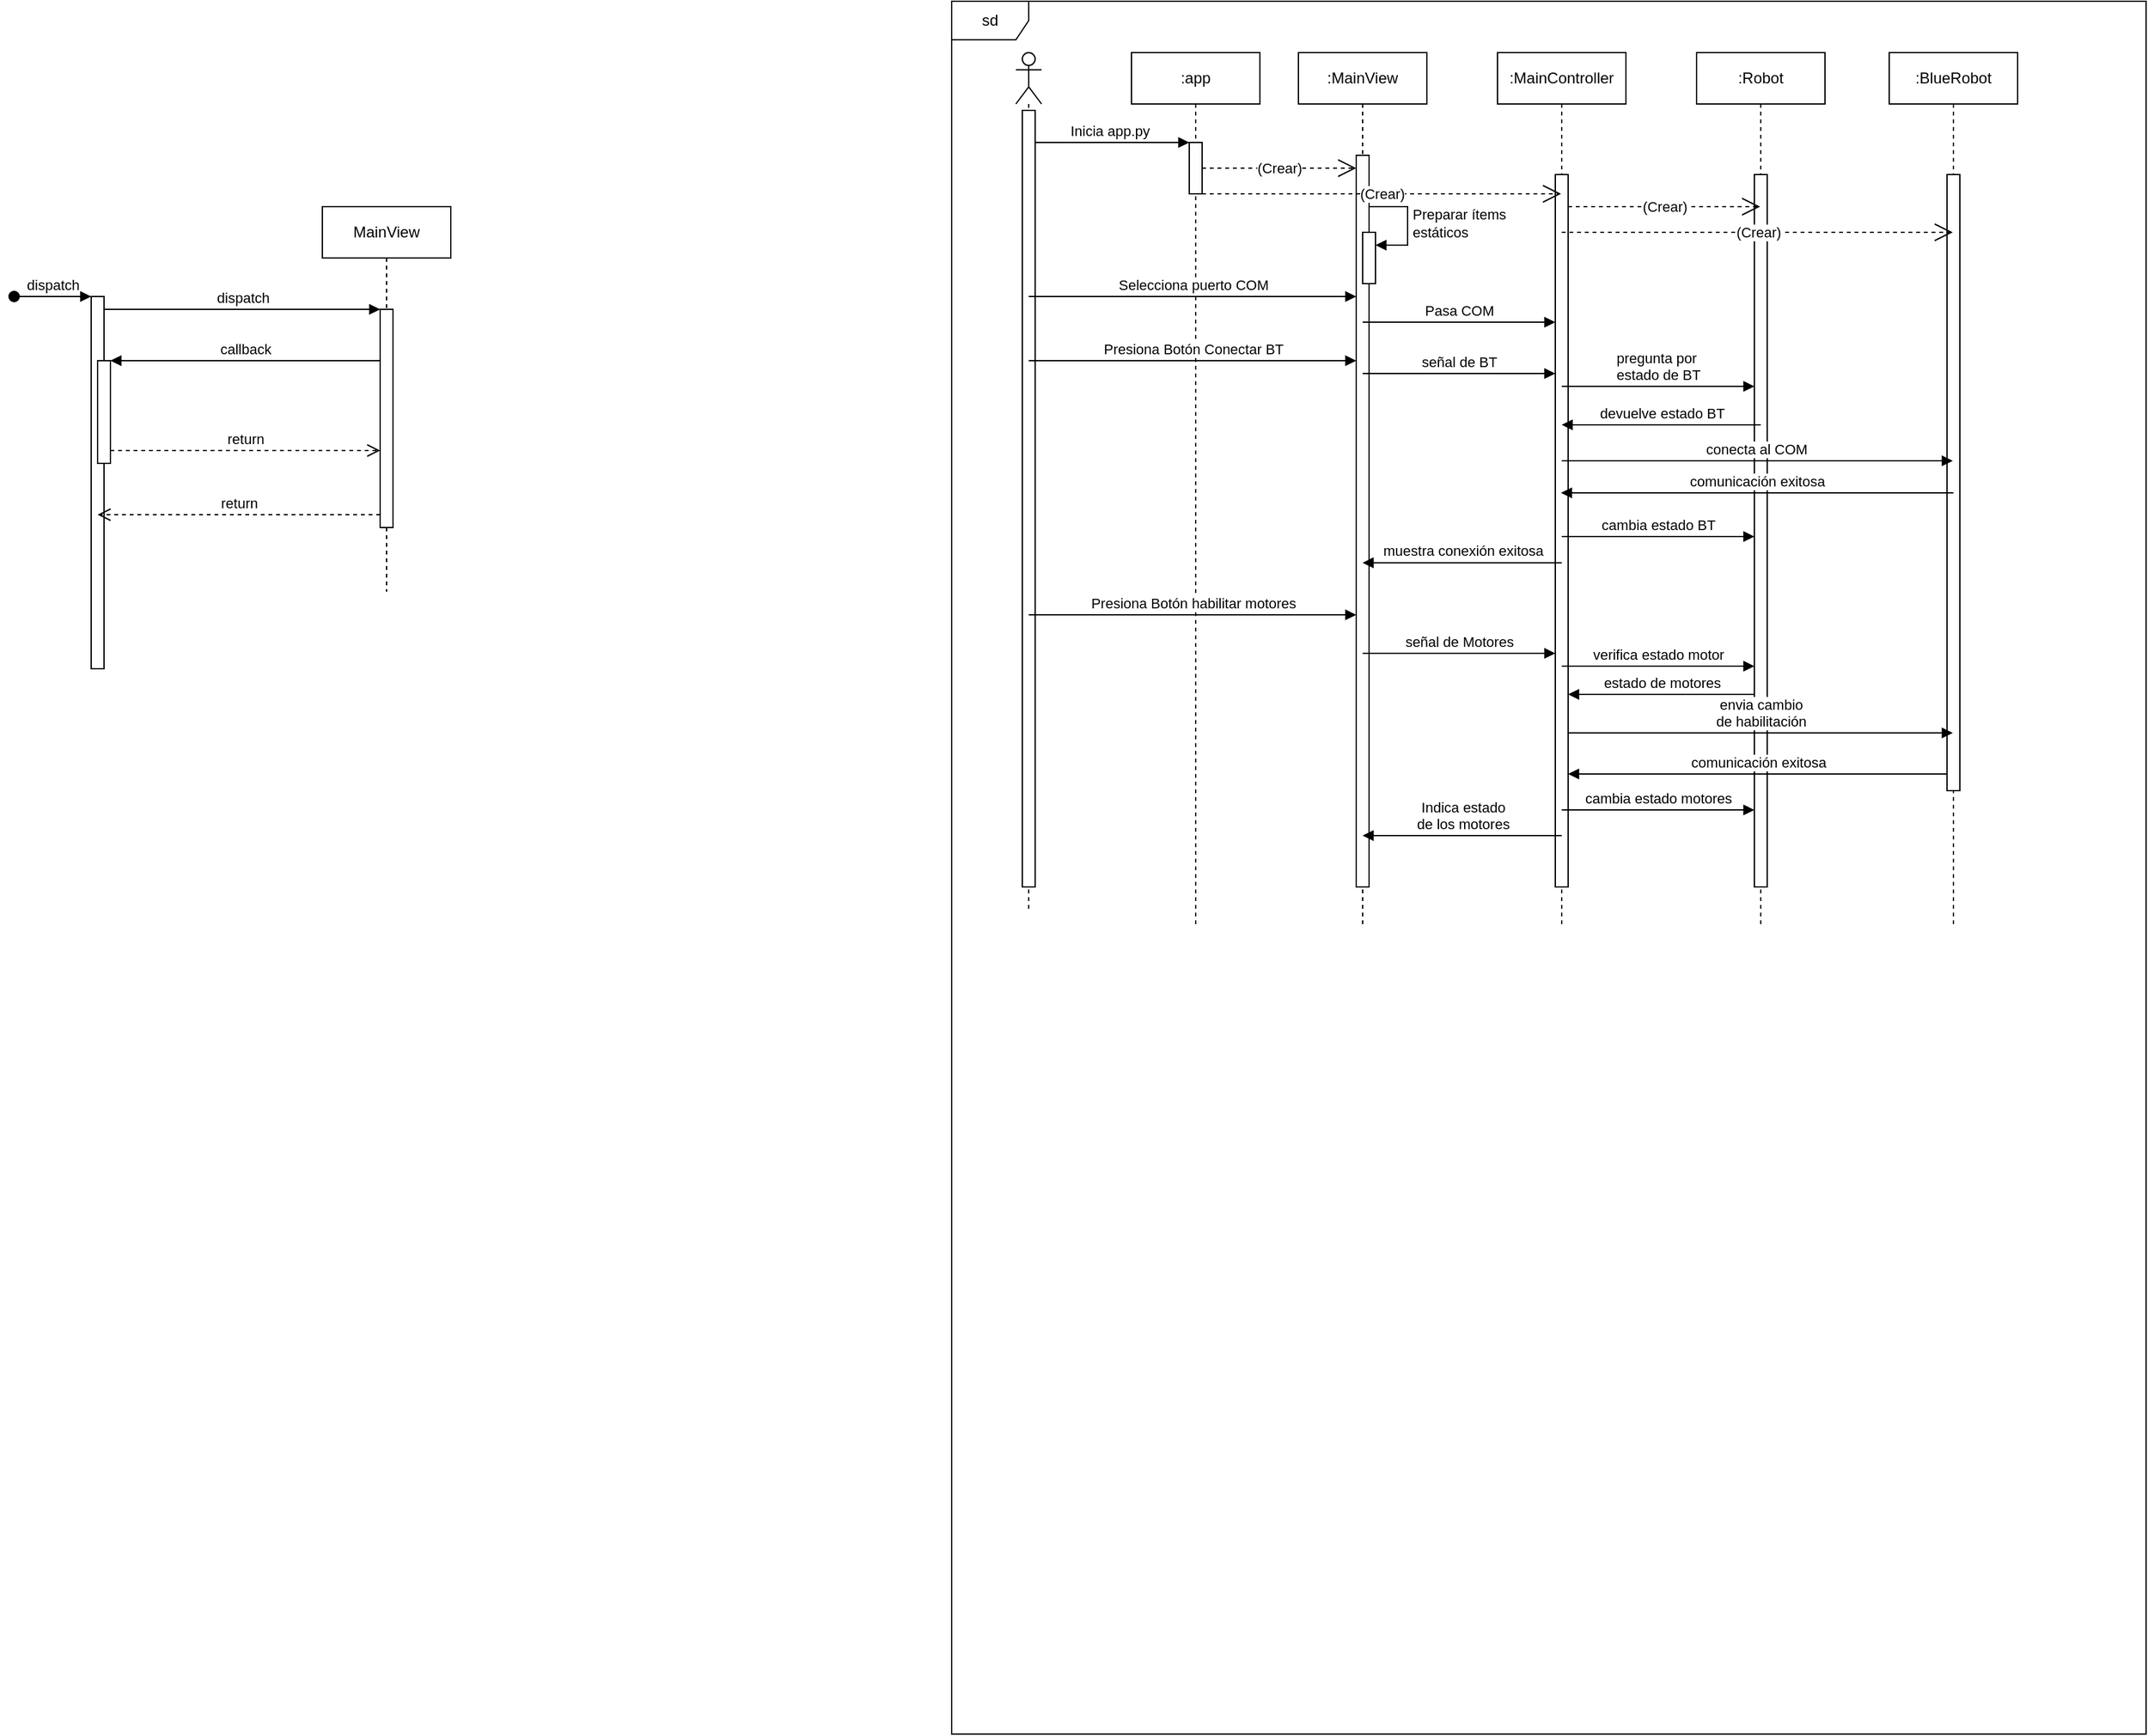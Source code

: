 <mxfile version="20.8.20" type="github">
  <diagram name="Page-1" id="2YBvvXClWsGukQMizWep">
    <mxGraphModel dx="1955" dy="519" grid="1" gridSize="10" guides="1" tooltips="1" connect="1" arrows="1" fold="1" page="1" pageScale="1" pageWidth="850" pageHeight="1100" math="0" shadow="0">
      <root>
        <mxCell id="0" />
        <mxCell id="1" parent="0" />
        <mxCell id="aM9ryv3xv72pqoxQDRHE-1" value=":app" style="shape=umlLifeline;perimeter=lifelinePerimeter;whiteSpace=wrap;html=1;container=0;dropTarget=0;collapsible=0;recursiveResize=0;outlineConnect=0;portConstraint=eastwest;newEdgeStyle={&quot;edgeStyle&quot;:&quot;elbowEdgeStyle&quot;,&quot;elbow&quot;:&quot;vertical&quot;,&quot;curved&quot;:0,&quot;rounded&quot;:0};" parent="1" vertex="1">
          <mxGeometry x="90" y="40" width="100" height="680" as="geometry" />
        </mxCell>
        <mxCell id="aU3QWAh0OYQurqM9vYfw-17" value="" style="html=1;points=[];perimeter=orthogonalPerimeter;outlineConnect=0;targetShapes=umlLifeline;portConstraint=eastwest;newEdgeStyle={&quot;edgeStyle&quot;:&quot;elbowEdgeStyle&quot;,&quot;elbow&quot;:&quot;vertical&quot;,&quot;curved&quot;:0,&quot;rounded&quot;:0};" vertex="1" parent="aM9ryv3xv72pqoxQDRHE-1">
          <mxGeometry x="45" y="70" width="10" height="40" as="geometry" />
        </mxCell>
        <mxCell id="aM9ryv3xv72pqoxQDRHE-5" value=":MainView" style="shape=umlLifeline;perimeter=lifelinePerimeter;whiteSpace=wrap;html=1;container=0;dropTarget=0;collapsible=0;recursiveResize=0;outlineConnect=0;portConstraint=eastwest;newEdgeStyle={&quot;edgeStyle&quot;:&quot;elbowEdgeStyle&quot;,&quot;elbow&quot;:&quot;vertical&quot;,&quot;curved&quot;:0,&quot;rounded&quot;:0};" parent="1" vertex="1">
          <mxGeometry x="220" y="40" width="100" height="680" as="geometry" />
        </mxCell>
        <mxCell id="aM9ryv3xv72pqoxQDRHE-6" value="" style="html=1;points=[];perimeter=orthogonalPerimeter;outlineConnect=0;targetShapes=umlLifeline;portConstraint=eastwest;newEdgeStyle={&quot;edgeStyle&quot;:&quot;elbowEdgeStyle&quot;,&quot;elbow&quot;:&quot;vertical&quot;,&quot;curved&quot;:0,&quot;rounded&quot;:0};" parent="aM9ryv3xv72pqoxQDRHE-5" vertex="1">
          <mxGeometry x="45" y="80" width="10" height="570" as="geometry" />
        </mxCell>
        <mxCell id="aU3QWAh0OYQurqM9vYfw-32" value="" style="html=1;points=[];perimeter=orthogonalPerimeter;outlineConnect=0;targetShapes=umlLifeline;portConstraint=eastwest;newEdgeStyle={&quot;edgeStyle&quot;:&quot;elbowEdgeStyle&quot;,&quot;elbow&quot;:&quot;vertical&quot;,&quot;curved&quot;:0,&quot;rounded&quot;:0};" vertex="1" parent="aM9ryv3xv72pqoxQDRHE-5">
          <mxGeometry x="50" y="140" width="10" height="40" as="geometry" />
        </mxCell>
        <mxCell id="aU3QWAh0OYQurqM9vYfw-33" value="Preparar ítems&lt;br&gt;estáticos" style="html=1;align=left;spacingLeft=2;endArrow=block;rounded=0;edgeStyle=orthogonalEdgeStyle;curved=0;rounded=0;" edge="1" target="aU3QWAh0OYQurqM9vYfw-32" parent="aM9ryv3xv72pqoxQDRHE-5">
          <mxGeometry relative="1" as="geometry">
            <mxPoint x="55" y="120" as="sourcePoint" />
            <Array as="points">
              <mxPoint x="85" y="150" />
            </Array>
          </mxGeometry>
        </mxCell>
        <mxCell id="aU3QWAh0OYQurqM9vYfw-1" value="" style="html=1;points=[];perimeter=orthogonalPerimeter;outlineConnect=0;targetShapes=umlLifeline;portConstraint=eastwest;newEdgeStyle={&quot;edgeStyle&quot;:&quot;elbowEdgeStyle&quot;,&quot;elbow&quot;:&quot;vertical&quot;,&quot;curved&quot;:0,&quot;rounded&quot;:0};" vertex="1" parent="1">
          <mxGeometry x="-720" y="230" width="10" height="290" as="geometry" />
        </mxCell>
        <mxCell id="aU3QWAh0OYQurqM9vYfw-2" value="dispatch" style="html=1;verticalAlign=bottom;startArrow=oval;endArrow=block;startSize=8;edgeStyle=elbowEdgeStyle;elbow=vertical;curved=0;rounded=0;" edge="1" parent="1" target="aU3QWAh0OYQurqM9vYfw-1">
          <mxGeometry relative="1" as="geometry">
            <mxPoint x="-780" y="230" as="sourcePoint" />
          </mxGeometry>
        </mxCell>
        <mxCell id="aU3QWAh0OYQurqM9vYfw-3" value="" style="html=1;points=[];perimeter=orthogonalPerimeter;outlineConnect=0;targetShapes=umlLifeline;portConstraint=eastwest;newEdgeStyle={&quot;edgeStyle&quot;:&quot;elbowEdgeStyle&quot;,&quot;elbow&quot;:&quot;vertical&quot;,&quot;curved&quot;:0,&quot;rounded&quot;:0};" vertex="1" parent="1">
          <mxGeometry x="-715" y="280" width="10" height="80" as="geometry" />
        </mxCell>
        <mxCell id="aU3QWAh0OYQurqM9vYfw-4" value="MainView" style="shape=umlLifeline;perimeter=lifelinePerimeter;whiteSpace=wrap;html=1;container=0;dropTarget=0;collapsible=0;recursiveResize=0;outlineConnect=0;portConstraint=eastwest;newEdgeStyle={&quot;edgeStyle&quot;:&quot;elbowEdgeStyle&quot;,&quot;elbow&quot;:&quot;vertical&quot;,&quot;curved&quot;:0,&quot;rounded&quot;:0};" vertex="1" parent="1">
          <mxGeometry x="-540" y="160" width="100" height="300" as="geometry" />
        </mxCell>
        <mxCell id="aU3QWAh0OYQurqM9vYfw-5" value="" style="html=1;points=[];perimeter=orthogonalPerimeter;outlineConnect=0;targetShapes=umlLifeline;portConstraint=eastwest;newEdgeStyle={&quot;edgeStyle&quot;:&quot;elbowEdgeStyle&quot;,&quot;elbow&quot;:&quot;vertical&quot;,&quot;curved&quot;:0,&quot;rounded&quot;:0};" vertex="1" parent="aU3QWAh0OYQurqM9vYfw-4">
          <mxGeometry x="45" y="80" width="10" height="170" as="geometry" />
        </mxCell>
        <mxCell id="aU3QWAh0OYQurqM9vYfw-6" value="dispatch" style="html=1;verticalAlign=bottom;endArrow=block;edgeStyle=elbowEdgeStyle;elbow=vertical;curved=0;rounded=0;" edge="1" parent="1" source="aU3QWAh0OYQurqM9vYfw-1" target="aU3QWAh0OYQurqM9vYfw-5">
          <mxGeometry relative="1" as="geometry">
            <mxPoint x="-565" y="250" as="sourcePoint" />
            <Array as="points">
              <mxPoint x="-580" y="240" />
            </Array>
          </mxGeometry>
        </mxCell>
        <mxCell id="aU3QWAh0OYQurqM9vYfw-7" value="return" style="html=1;verticalAlign=bottom;endArrow=open;dashed=1;endSize=8;edgeStyle=elbowEdgeStyle;elbow=vertical;curved=0;rounded=0;" edge="1" parent="1" source="aU3QWAh0OYQurqM9vYfw-5">
          <mxGeometry relative="1" as="geometry">
            <mxPoint x="-715" y="400" as="targetPoint" />
            <Array as="points">
              <mxPoint x="-570" y="400" />
            </Array>
          </mxGeometry>
        </mxCell>
        <mxCell id="aU3QWAh0OYQurqM9vYfw-8" value="callback" style="html=1;verticalAlign=bottom;endArrow=block;edgeStyle=elbowEdgeStyle;elbow=vertical;curved=0;rounded=0;" edge="1" parent="1" source="aU3QWAh0OYQurqM9vYfw-5" target="aU3QWAh0OYQurqM9vYfw-3">
          <mxGeometry relative="1" as="geometry">
            <mxPoint x="-585" y="280" as="sourcePoint" />
            <Array as="points">
              <mxPoint x="-570" y="280" />
            </Array>
          </mxGeometry>
        </mxCell>
        <mxCell id="aU3QWAh0OYQurqM9vYfw-9" value="return" style="html=1;verticalAlign=bottom;endArrow=open;dashed=1;endSize=8;edgeStyle=elbowEdgeStyle;elbow=vertical;curved=0;rounded=0;" edge="1" parent="1" source="aU3QWAh0OYQurqM9vYfw-3" target="aU3QWAh0OYQurqM9vYfw-5">
          <mxGeometry relative="1" as="geometry">
            <mxPoint x="-585" y="355" as="targetPoint" />
            <Array as="points">
              <mxPoint x="-580" y="350" />
            </Array>
          </mxGeometry>
        </mxCell>
        <mxCell id="aU3QWAh0OYQurqM9vYfw-18" value="Inicia app.py" style="html=1;verticalAlign=bottom;startArrow=oval;endArrow=block;startSize=8;edgeStyle=elbowEdgeStyle;elbow=vertical;curved=0;rounded=0;" edge="1" target="aU3QWAh0OYQurqM9vYfw-17" parent="1">
          <mxGeometry relative="1" as="geometry">
            <mxPoint x="10" y="110" as="sourcePoint" />
          </mxGeometry>
        </mxCell>
        <mxCell id="aU3QWAh0OYQurqM9vYfw-19" value="" style="shape=umlLifeline;perimeter=lifelinePerimeter;whiteSpace=wrap;html=1;container=0;dropTarget=0;collapsible=0;recursiveResize=0;outlineConnect=0;portConstraint=eastwest;newEdgeStyle={&quot;edgeStyle&quot;:&quot;elbowEdgeStyle&quot;,&quot;elbow&quot;:&quot;vertical&quot;,&quot;curved&quot;:0,&quot;rounded&quot;:0};participant=umlActor;" vertex="1" parent="1">
          <mxGeometry y="40" width="20" height="670" as="geometry" />
        </mxCell>
        <mxCell id="aU3QWAh0OYQurqM9vYfw-29" value="" style="html=1;points=[];perimeter=orthogonalPerimeter;outlineConnect=0;targetShapes=umlLifeline;portConstraint=eastwest;newEdgeStyle={&quot;edgeStyle&quot;:&quot;elbowEdgeStyle&quot;,&quot;elbow&quot;:&quot;vertical&quot;,&quot;curved&quot;:0,&quot;rounded&quot;:0};" vertex="1" parent="aU3QWAh0OYQurqM9vYfw-19">
          <mxGeometry x="5" y="45" width="10" height="605" as="geometry" />
        </mxCell>
        <mxCell id="aU3QWAh0OYQurqM9vYfw-22" value="(Crear)" style="endArrow=open;endSize=12;dashed=1;html=1;rounded=0;" edge="1" parent="1" source="aU3QWAh0OYQurqM9vYfw-17" target="aM9ryv3xv72pqoxQDRHE-6">
          <mxGeometry width="160" relative="1" as="geometry">
            <mxPoint x="140" y="190" as="sourcePoint" />
            <mxPoint x="270" y="130" as="targetPoint" />
            <Array as="points">
              <mxPoint x="240" y="130" />
            </Array>
          </mxGeometry>
        </mxCell>
        <mxCell id="aU3QWAh0OYQurqM9vYfw-26" value="sd" style="shape=umlFrame;whiteSpace=wrap;html=1;pointerEvents=0;" vertex="1" parent="1">
          <mxGeometry x="-50" width="930" height="1350" as="geometry" />
        </mxCell>
        <mxCell id="aU3QWAh0OYQurqM9vYfw-28" value=":MainController" style="shape=umlLifeline;perimeter=lifelinePerimeter;whiteSpace=wrap;html=1;container=0;dropTarget=0;collapsible=0;recursiveResize=0;outlineConnect=0;portConstraint=eastwest;newEdgeStyle={&quot;edgeStyle&quot;:&quot;elbowEdgeStyle&quot;,&quot;elbow&quot;:&quot;vertical&quot;,&quot;curved&quot;:0,&quot;rounded&quot;:0};" vertex="1" parent="1">
          <mxGeometry x="375" y="40" width="100" height="680" as="geometry" />
        </mxCell>
        <mxCell id="aU3QWAh0OYQurqM9vYfw-35" value="" style="html=1;points=[];perimeter=orthogonalPerimeter;outlineConnect=0;targetShapes=umlLifeline;portConstraint=eastwest;newEdgeStyle={&quot;edgeStyle&quot;:&quot;elbowEdgeStyle&quot;,&quot;elbow&quot;:&quot;vertical&quot;,&quot;curved&quot;:0,&quot;rounded&quot;:0};" vertex="1" parent="aU3QWAh0OYQurqM9vYfw-28">
          <mxGeometry x="45" y="95" width="10" height="555" as="geometry" />
        </mxCell>
        <mxCell id="aU3QWAh0OYQurqM9vYfw-30" value="(Crear)" style="endArrow=open;endSize=12;dashed=1;html=1;rounded=0;" edge="1" parent="1" source="aU3QWAh0OYQurqM9vYfw-17" target="aU3QWAh0OYQurqM9vYfw-28">
          <mxGeometry width="160" relative="1" as="geometry">
            <mxPoint x="110" y="200" as="sourcePoint" />
            <mxPoint x="325" y="200" as="targetPoint" />
            <Array as="points">
              <mxPoint x="390" y="150" />
            </Array>
          </mxGeometry>
        </mxCell>
        <mxCell id="aU3QWAh0OYQurqM9vYfw-36" value="Selecciona puerto COM" style="html=1;verticalAlign=bottom;endArrow=block;edgeStyle=elbowEdgeStyle;elbow=vertical;curved=0;rounded=0;" edge="1" parent="1" target="aM9ryv3xv72pqoxQDRHE-6">
          <mxGeometry width="80" relative="1" as="geometry">
            <mxPoint x="10" y="230" as="sourcePoint" />
            <mxPoint x="90" y="250" as="targetPoint" />
            <Array as="points">
              <mxPoint x="230" y="230" />
            </Array>
          </mxGeometry>
        </mxCell>
        <mxCell id="aU3QWAh0OYQurqM9vYfw-37" value="Pasa COM" style="html=1;verticalAlign=bottom;endArrow=block;edgeStyle=elbowEdgeStyle;elbow=vertical;curved=0;rounded=0;" edge="1" parent="1" target="aU3QWAh0OYQurqM9vYfw-35">
          <mxGeometry width="80" relative="1" as="geometry">
            <mxPoint x="270" y="250" as="sourcePoint" />
            <mxPoint x="525" y="250" as="targetPoint" />
            <Array as="points">
              <mxPoint x="340" y="250" />
            </Array>
          </mxGeometry>
        </mxCell>
        <mxCell id="aU3QWAh0OYQurqM9vYfw-38" value="Presiona Botón Conectar BT" style="html=1;verticalAlign=bottom;endArrow=block;edgeStyle=elbowEdgeStyle;elbow=vertical;curved=0;rounded=0;" edge="1" parent="1">
          <mxGeometry width="80" relative="1" as="geometry">
            <mxPoint x="10" y="280" as="sourcePoint" />
            <mxPoint x="265" y="280" as="targetPoint" />
            <Array as="points">
              <mxPoint x="230" y="280" />
            </Array>
          </mxGeometry>
        </mxCell>
        <mxCell id="aU3QWAh0OYQurqM9vYfw-39" value=":Robot" style="shape=umlLifeline;perimeter=lifelinePerimeter;whiteSpace=wrap;html=1;container=0;dropTarget=0;collapsible=0;recursiveResize=0;outlineConnect=0;portConstraint=eastwest;newEdgeStyle={&quot;edgeStyle&quot;:&quot;elbowEdgeStyle&quot;,&quot;elbow&quot;:&quot;vertical&quot;,&quot;curved&quot;:0,&quot;rounded&quot;:0};" vertex="1" parent="1">
          <mxGeometry x="530" y="40" width="100" height="680" as="geometry" />
        </mxCell>
        <mxCell id="aU3QWAh0OYQurqM9vYfw-40" value="" style="html=1;points=[];perimeter=orthogonalPerimeter;outlineConnect=0;targetShapes=umlLifeline;portConstraint=eastwest;newEdgeStyle={&quot;edgeStyle&quot;:&quot;elbowEdgeStyle&quot;,&quot;elbow&quot;:&quot;vertical&quot;,&quot;curved&quot;:0,&quot;rounded&quot;:0};" vertex="1" parent="aU3QWAh0OYQurqM9vYfw-39">
          <mxGeometry x="45" y="95" width="10" height="555" as="geometry" />
        </mxCell>
        <mxCell id="aU3QWAh0OYQurqM9vYfw-41" value="(Crear)" style="endArrow=open;endSize=12;dashed=1;html=1;rounded=0;" edge="1" parent="1" source="aU3QWAh0OYQurqM9vYfw-35" target="aU3QWAh0OYQurqM9vYfw-39">
          <mxGeometry x="-0.0" width="160" relative="1" as="geometry">
            <mxPoint x="430" y="170" as="sourcePoint" />
            <mxPoint x="435" y="160" as="targetPoint" />
            <Array as="points">
              <mxPoint x="500" y="160" />
            </Array>
            <mxPoint as="offset" />
          </mxGeometry>
        </mxCell>
        <mxCell id="aU3QWAh0OYQurqM9vYfw-42" value=":BlueRobot" style="shape=umlLifeline;perimeter=lifelinePerimeter;whiteSpace=wrap;html=1;container=0;dropTarget=0;collapsible=0;recursiveResize=0;outlineConnect=0;portConstraint=eastwest;newEdgeStyle={&quot;edgeStyle&quot;:&quot;elbowEdgeStyle&quot;,&quot;elbow&quot;:&quot;vertical&quot;,&quot;curved&quot;:0,&quot;rounded&quot;:0};" vertex="1" parent="1">
          <mxGeometry x="680" y="40" width="100" height="680" as="geometry" />
        </mxCell>
        <mxCell id="aU3QWAh0OYQurqM9vYfw-43" value="" style="html=1;points=[];perimeter=orthogonalPerimeter;outlineConnect=0;targetShapes=umlLifeline;portConstraint=eastwest;newEdgeStyle={&quot;edgeStyle&quot;:&quot;elbowEdgeStyle&quot;,&quot;elbow&quot;:&quot;vertical&quot;,&quot;curved&quot;:0,&quot;rounded&quot;:0};" vertex="1" parent="aU3QWAh0OYQurqM9vYfw-42">
          <mxGeometry x="45" y="95" width="10" height="480" as="geometry" />
        </mxCell>
        <mxCell id="aU3QWAh0OYQurqM9vYfw-44" value="señal de BT" style="html=1;verticalAlign=bottom;endArrow=block;edgeStyle=elbowEdgeStyle;elbow=vertical;curved=0;rounded=0;" edge="1" parent="1" target="aU3QWAh0OYQurqM9vYfw-35">
          <mxGeometry width="80" relative="1" as="geometry">
            <mxPoint x="270" y="290" as="sourcePoint" />
            <mxPoint x="525" y="300" as="targetPoint" />
            <Array as="points">
              <mxPoint x="330" y="290" />
            </Array>
          </mxGeometry>
        </mxCell>
        <mxCell id="aU3QWAh0OYQurqM9vYfw-45" value="conecta al COM&amp;nbsp;" style="html=1;verticalAlign=bottom;endArrow=block;edgeStyle=elbowEdgeStyle;elbow=vertical;curved=0;rounded=0;" edge="1" parent="1">
          <mxGeometry width="80" relative="1" as="geometry">
            <mxPoint x="425" y="358" as="sourcePoint" />
            <mxPoint x="729.5" y="358" as="targetPoint" />
            <Array as="points">
              <mxPoint x="485" y="358" />
            </Array>
          </mxGeometry>
        </mxCell>
        <mxCell id="aU3QWAh0OYQurqM9vYfw-46" value="comunicación exitosa" style="html=1;verticalAlign=bottom;endArrow=block;edgeStyle=elbowEdgeStyle;elbow=vertical;curved=0;rounded=0;" edge="1" parent="1">
          <mxGeometry width="80" relative="1" as="geometry">
            <mxPoint x="730" y="383" as="sourcePoint" />
            <mxPoint x="424.447" y="383" as="targetPoint" />
            <Array as="points">
              <mxPoint x="680" y="383" />
            </Array>
          </mxGeometry>
        </mxCell>
        <mxCell id="aU3QWAh0OYQurqM9vYfw-48" value="muestra conexión exitosa" style="html=1;verticalAlign=bottom;endArrow=block;edgeStyle=elbowEdgeStyle;elbow=vertical;curved=0;rounded=0;" edge="1" parent="1">
          <mxGeometry width="80" relative="1" as="geometry">
            <mxPoint x="425" y="437.47" as="sourcePoint" />
            <mxPoint x="270" y="437.47" as="targetPoint" />
            <Array as="points">
              <mxPoint x="375" y="437.47" />
            </Array>
          </mxGeometry>
        </mxCell>
        <mxCell id="aU3QWAh0OYQurqM9vYfw-49" value="Presiona Botón habilitar motores" style="html=1;verticalAlign=bottom;endArrow=block;edgeStyle=elbowEdgeStyle;elbow=vertical;curved=0;rounded=0;" edge="1" parent="1">
          <mxGeometry width="80" relative="1" as="geometry">
            <mxPoint x="10" y="478" as="sourcePoint" />
            <mxPoint x="265" y="478" as="targetPoint" />
            <Array as="points">
              <mxPoint x="230" y="478" />
            </Array>
          </mxGeometry>
        </mxCell>
        <mxCell id="aU3QWAh0OYQurqM9vYfw-50" value="señal de Motores" style="html=1;verticalAlign=bottom;endArrow=block;edgeStyle=elbowEdgeStyle;elbow=vertical;curved=0;rounded=0;" edge="1" parent="1">
          <mxGeometry width="80" relative="1" as="geometry">
            <mxPoint x="270" y="508" as="sourcePoint" />
            <mxPoint x="420" y="508" as="targetPoint" />
            <Array as="points">
              <mxPoint x="330" y="508" />
            </Array>
          </mxGeometry>
        </mxCell>
        <mxCell id="aU3QWAh0OYQurqM9vYfw-51" value="verifica estado motor" style="html=1;verticalAlign=bottom;endArrow=block;edgeStyle=elbowEdgeStyle;elbow=vertical;curved=0;rounded=0;" edge="1" parent="1">
          <mxGeometry width="80" relative="1" as="geometry">
            <mxPoint x="425" y="518" as="sourcePoint" />
            <mxPoint x="575" y="518" as="targetPoint" />
            <Array as="points">
              <mxPoint x="485" y="518" />
            </Array>
          </mxGeometry>
        </mxCell>
        <mxCell id="aU3QWAh0OYQurqM9vYfw-54" value="comunicación exitosa" style="html=1;verticalAlign=bottom;endArrow=block;edgeStyle=elbowEdgeStyle;elbow=vertical;curved=0;rounded=0;" edge="1" parent="1" target="aU3QWAh0OYQurqM9vYfw-35">
          <mxGeometry width="80" relative="1" as="geometry">
            <mxPoint x="725" y="602" as="sourcePoint" />
            <mxPoint x="580" y="602" as="targetPoint" />
            <Array as="points">
              <mxPoint x="675" y="602" />
            </Array>
          </mxGeometry>
        </mxCell>
        <mxCell id="aU3QWAh0OYQurqM9vYfw-58" value="estado de motores" style="html=1;verticalAlign=bottom;endArrow=block;edgeStyle=elbowEdgeStyle;elbow=vertical;curved=0;rounded=0;" edge="1" parent="1">
          <mxGeometry width="80" relative="1" as="geometry">
            <mxPoint x="575" y="540" as="sourcePoint" />
            <mxPoint x="430" y="540" as="targetPoint" />
            <Array as="points">
              <mxPoint x="525" y="540" />
            </Array>
          </mxGeometry>
        </mxCell>
        <mxCell id="aU3QWAh0OYQurqM9vYfw-63" value="pregunta por&amp;nbsp;&lt;br&gt;estado de BT" style="html=1;verticalAlign=bottom;endArrow=block;edgeStyle=elbowEdgeStyle;elbow=vertical;curved=0;rounded=0;" edge="1" parent="1">
          <mxGeometry width="80" relative="1" as="geometry">
            <mxPoint x="425" y="300" as="sourcePoint" />
            <mxPoint x="575" y="300" as="targetPoint" />
            <Array as="points">
              <mxPoint x="485" y="300" />
            </Array>
          </mxGeometry>
        </mxCell>
        <mxCell id="aU3QWAh0OYQurqM9vYfw-65" value="devuelve estado BT" style="html=1;verticalAlign=bottom;endArrow=block;edgeStyle=elbowEdgeStyle;elbow=vertical;curved=0;rounded=0;" edge="1" parent="1">
          <mxGeometry width="80" relative="1" as="geometry">
            <mxPoint x="580" y="330" as="sourcePoint" />
            <mxPoint x="425" y="330" as="targetPoint" />
            <Array as="points">
              <mxPoint x="530" y="330" />
            </Array>
          </mxGeometry>
        </mxCell>
        <mxCell id="aU3QWAh0OYQurqM9vYfw-66" value="(Crear)" style="endArrow=open;endSize=12;dashed=1;html=1;rounded=0;" edge="1" parent="1" target="aU3QWAh0OYQurqM9vYfw-42">
          <mxGeometry x="-0.0" width="160" relative="1" as="geometry">
            <mxPoint x="425" y="180" as="sourcePoint" />
            <mxPoint x="575" y="180" as="targetPoint" />
            <Array as="points">
              <mxPoint x="495" y="180" />
            </Array>
            <mxPoint as="offset" />
          </mxGeometry>
        </mxCell>
        <mxCell id="aU3QWAh0OYQurqM9vYfw-67" value="cambia estado BT" style="html=1;verticalAlign=bottom;endArrow=block;edgeStyle=elbowEdgeStyle;elbow=vertical;curved=0;rounded=0;" edge="1" parent="1">
          <mxGeometry width="80" relative="1" as="geometry">
            <mxPoint x="425" y="417" as="sourcePoint" />
            <mxPoint x="575" y="417" as="targetPoint" />
            <Array as="points">
              <mxPoint x="485" y="417" />
            </Array>
          </mxGeometry>
        </mxCell>
        <mxCell id="aU3QWAh0OYQurqM9vYfw-69" value="envia cambio &lt;br&gt;de habilitación" style="html=1;verticalAlign=bottom;endArrow=block;edgeStyle=elbowEdgeStyle;elbow=vertical;curved=0;rounded=0;" edge="1" parent="1" target="aU3QWAh0OYQurqM9vYfw-42">
          <mxGeometry width="80" relative="1" as="geometry">
            <mxPoint x="430" y="570" as="sourcePoint" />
            <mxPoint x="575" y="570" as="targetPoint" />
            <Array as="points">
              <mxPoint x="485" y="570" />
            </Array>
          </mxGeometry>
        </mxCell>
        <mxCell id="aU3QWAh0OYQurqM9vYfw-70" value="cambia estado motores" style="html=1;verticalAlign=bottom;endArrow=block;edgeStyle=elbowEdgeStyle;elbow=vertical;curved=0;rounded=0;" edge="1" parent="1">
          <mxGeometry width="80" relative="1" as="geometry">
            <mxPoint x="425" y="630" as="sourcePoint" />
            <mxPoint x="575" y="630" as="targetPoint" />
            <Array as="points">
              <mxPoint x="485" y="630" />
            </Array>
          </mxGeometry>
        </mxCell>
        <mxCell id="aU3QWAh0OYQurqM9vYfw-71" value="Indica estado &lt;br&gt;de los motores" style="html=1;verticalAlign=bottom;endArrow=block;edgeStyle=elbowEdgeStyle;elbow=vertical;curved=0;rounded=0;" edge="1" parent="1">
          <mxGeometry width="80" relative="1" as="geometry">
            <mxPoint x="425" y="650" as="sourcePoint" />
            <mxPoint x="270" y="650" as="targetPoint" />
            <Array as="points">
              <mxPoint x="375" y="650" />
            </Array>
          </mxGeometry>
        </mxCell>
      </root>
    </mxGraphModel>
  </diagram>
</mxfile>
